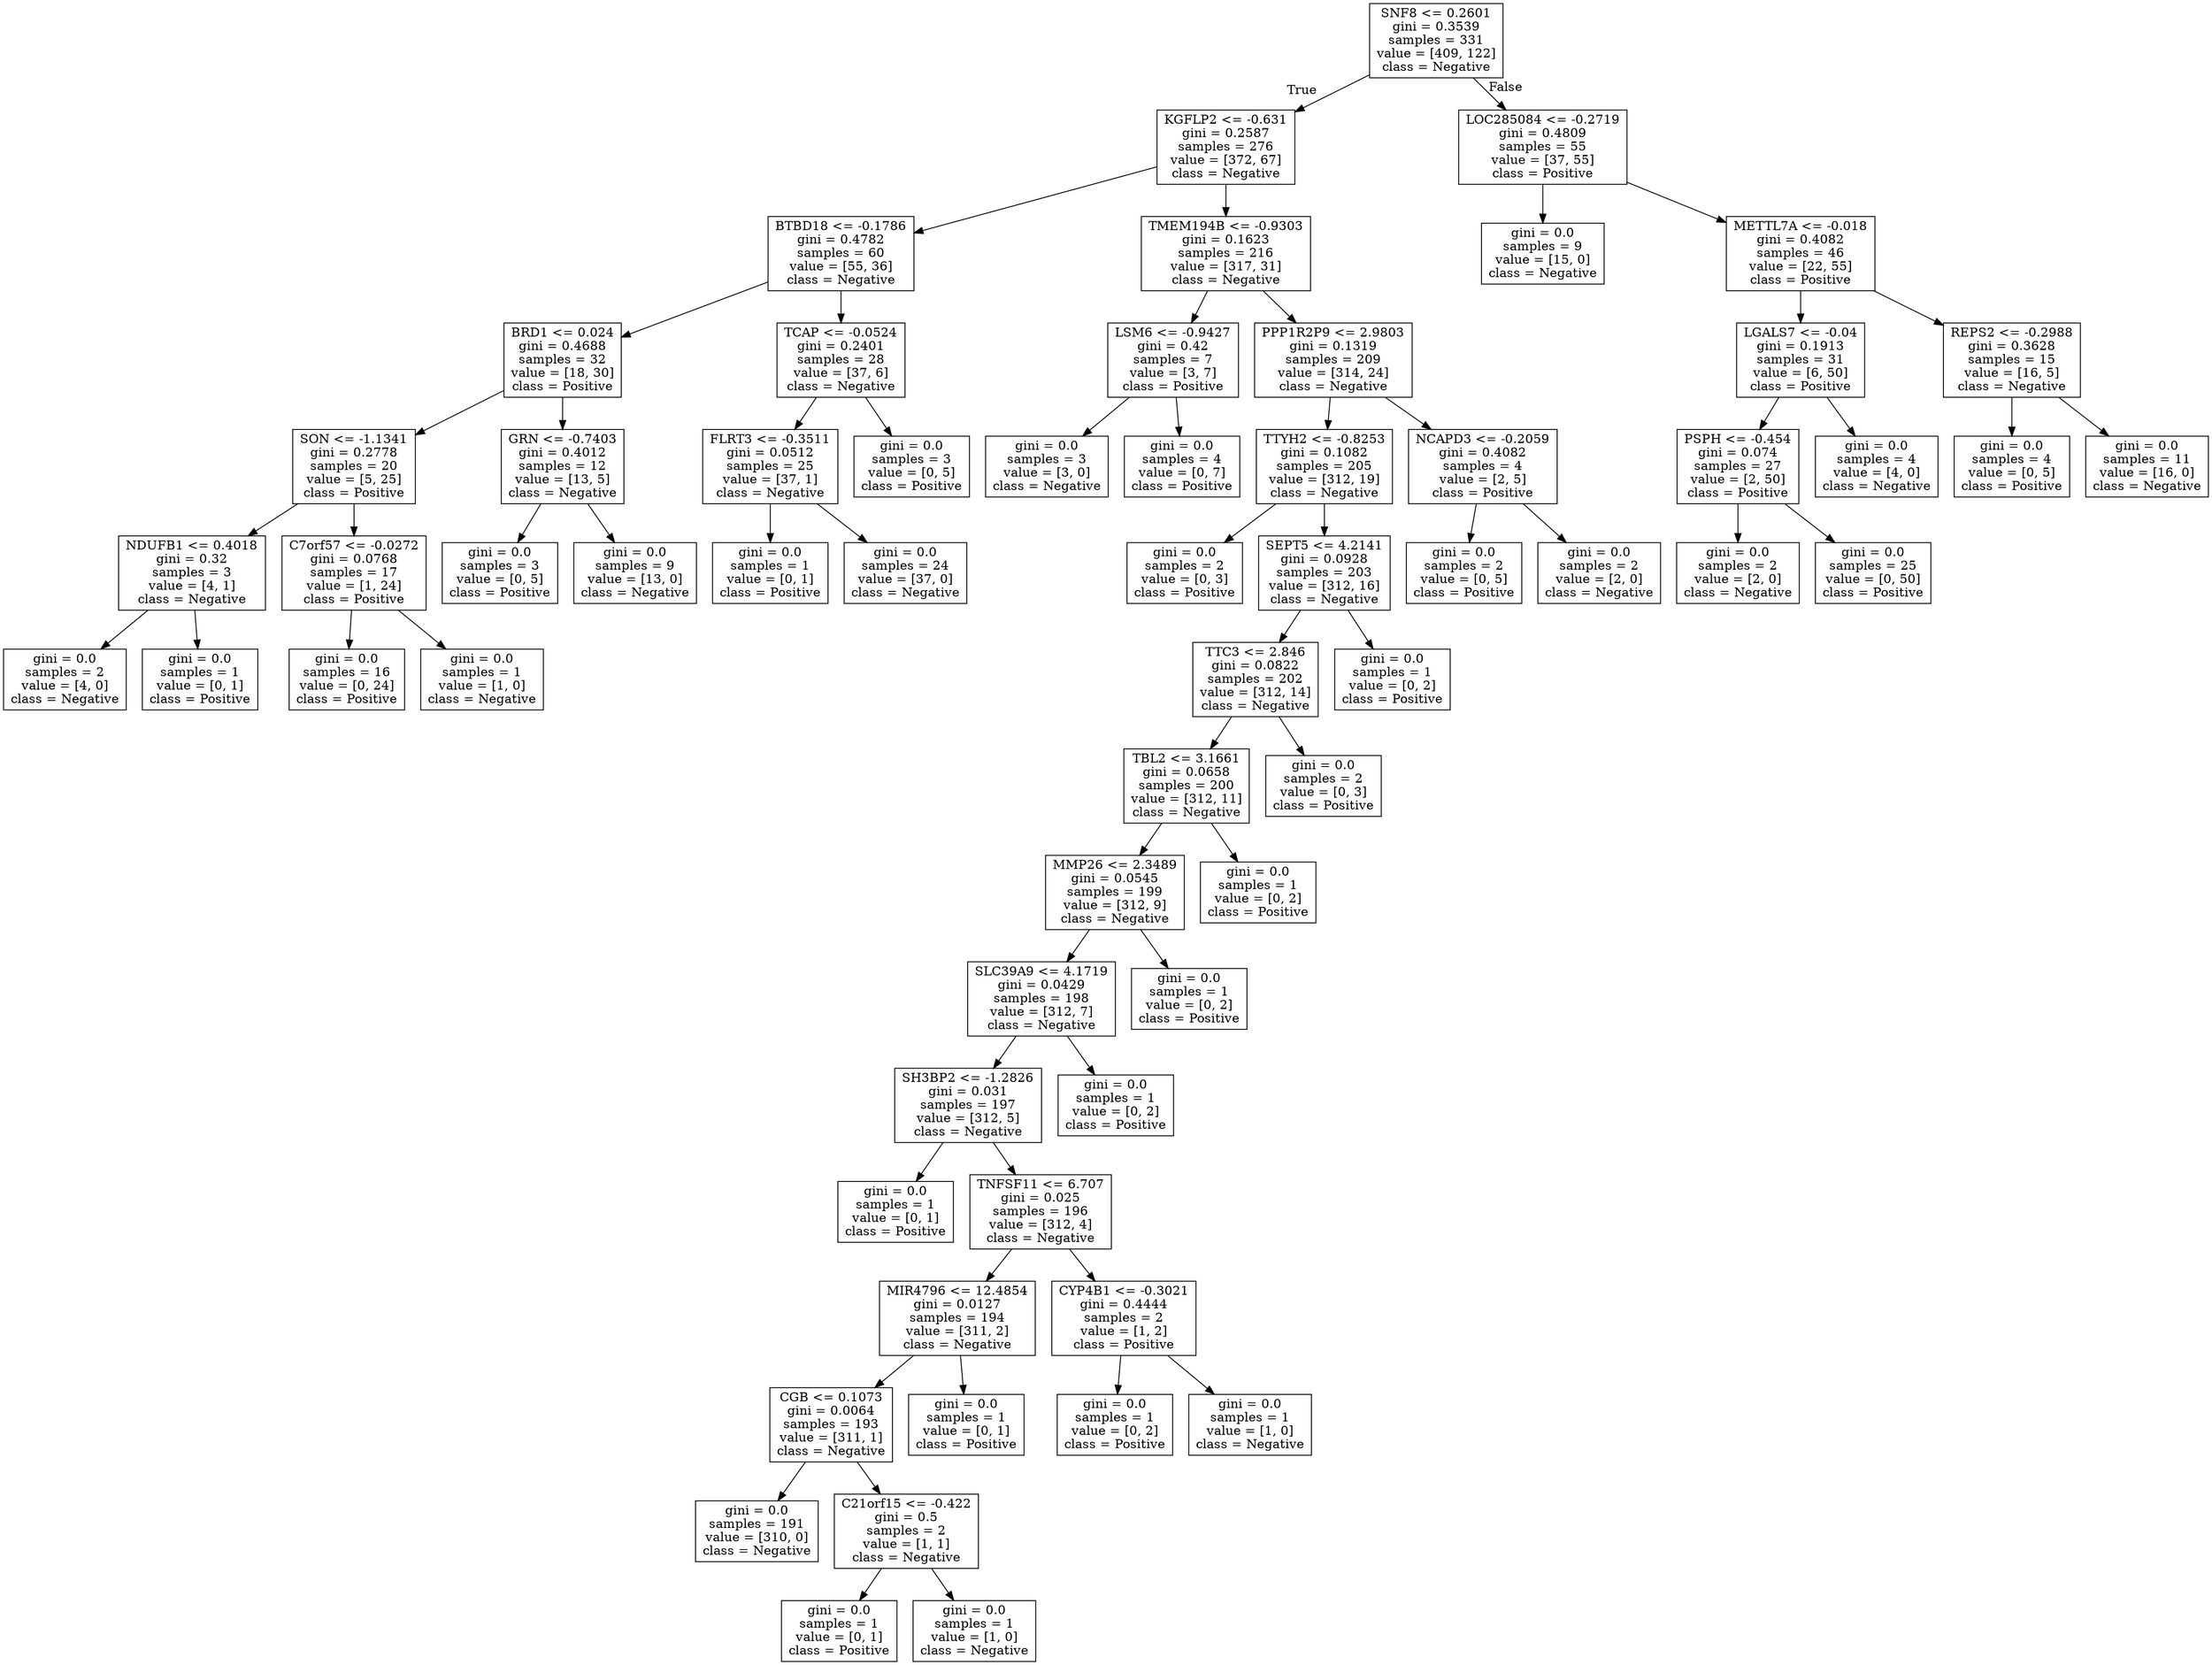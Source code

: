 digraph Tree {
node [shape=box] ;
0 [label="SNF8 <= 0.2601\ngini = 0.3539\nsamples = 331\nvalue = [409, 122]\nclass = Negative"] ;
1 [label="KGFLP2 <= -0.631\ngini = 0.2587\nsamples = 276\nvalue = [372, 67]\nclass = Negative"] ;
0 -> 1 [labeldistance=2.5, labelangle=45, headlabel="True"] ;
2 [label="BTBD18 <= -0.1786\ngini = 0.4782\nsamples = 60\nvalue = [55, 36]\nclass = Negative"] ;
1 -> 2 ;
3 [label="BRD1 <= 0.024\ngini = 0.4688\nsamples = 32\nvalue = [18, 30]\nclass = Positive"] ;
2 -> 3 ;
4 [label="SON <= -1.1341\ngini = 0.2778\nsamples = 20\nvalue = [5, 25]\nclass = Positive"] ;
3 -> 4 ;
5 [label="NDUFB1 <= 0.4018\ngini = 0.32\nsamples = 3\nvalue = [4, 1]\nclass = Negative"] ;
4 -> 5 ;
6 [label="gini = 0.0\nsamples = 2\nvalue = [4, 0]\nclass = Negative"] ;
5 -> 6 ;
7 [label="gini = 0.0\nsamples = 1\nvalue = [0, 1]\nclass = Positive"] ;
5 -> 7 ;
8 [label="C7orf57 <= -0.0272\ngini = 0.0768\nsamples = 17\nvalue = [1, 24]\nclass = Positive"] ;
4 -> 8 ;
9 [label="gini = 0.0\nsamples = 16\nvalue = [0, 24]\nclass = Positive"] ;
8 -> 9 ;
10 [label="gini = 0.0\nsamples = 1\nvalue = [1, 0]\nclass = Negative"] ;
8 -> 10 ;
11 [label="GRN <= -0.7403\ngini = 0.4012\nsamples = 12\nvalue = [13, 5]\nclass = Negative"] ;
3 -> 11 ;
12 [label="gini = 0.0\nsamples = 3\nvalue = [0, 5]\nclass = Positive"] ;
11 -> 12 ;
13 [label="gini = 0.0\nsamples = 9\nvalue = [13, 0]\nclass = Negative"] ;
11 -> 13 ;
14 [label="TCAP <= -0.0524\ngini = 0.2401\nsamples = 28\nvalue = [37, 6]\nclass = Negative"] ;
2 -> 14 ;
15 [label="FLRT3 <= -0.3511\ngini = 0.0512\nsamples = 25\nvalue = [37, 1]\nclass = Negative"] ;
14 -> 15 ;
16 [label="gini = 0.0\nsamples = 1\nvalue = [0, 1]\nclass = Positive"] ;
15 -> 16 ;
17 [label="gini = 0.0\nsamples = 24\nvalue = [37, 0]\nclass = Negative"] ;
15 -> 17 ;
18 [label="gini = 0.0\nsamples = 3\nvalue = [0, 5]\nclass = Positive"] ;
14 -> 18 ;
19 [label="TMEM194B <= -0.9303\ngini = 0.1623\nsamples = 216\nvalue = [317, 31]\nclass = Negative"] ;
1 -> 19 ;
20 [label="LSM6 <= -0.9427\ngini = 0.42\nsamples = 7\nvalue = [3, 7]\nclass = Positive"] ;
19 -> 20 ;
21 [label="gini = 0.0\nsamples = 3\nvalue = [3, 0]\nclass = Negative"] ;
20 -> 21 ;
22 [label="gini = 0.0\nsamples = 4\nvalue = [0, 7]\nclass = Positive"] ;
20 -> 22 ;
23 [label="PPP1R2P9 <= 2.9803\ngini = 0.1319\nsamples = 209\nvalue = [314, 24]\nclass = Negative"] ;
19 -> 23 ;
24 [label="TTYH2 <= -0.8253\ngini = 0.1082\nsamples = 205\nvalue = [312, 19]\nclass = Negative"] ;
23 -> 24 ;
25 [label="gini = 0.0\nsamples = 2\nvalue = [0, 3]\nclass = Positive"] ;
24 -> 25 ;
26 [label="SEPT5 <= 4.2141\ngini = 0.0928\nsamples = 203\nvalue = [312, 16]\nclass = Negative"] ;
24 -> 26 ;
27 [label="TTC3 <= 2.846\ngini = 0.0822\nsamples = 202\nvalue = [312, 14]\nclass = Negative"] ;
26 -> 27 ;
28 [label="TBL2 <= 3.1661\ngini = 0.0658\nsamples = 200\nvalue = [312, 11]\nclass = Negative"] ;
27 -> 28 ;
29 [label="MMP26 <= 2.3489\ngini = 0.0545\nsamples = 199\nvalue = [312, 9]\nclass = Negative"] ;
28 -> 29 ;
30 [label="SLC39A9 <= 4.1719\ngini = 0.0429\nsamples = 198\nvalue = [312, 7]\nclass = Negative"] ;
29 -> 30 ;
31 [label="SH3BP2 <= -1.2826\ngini = 0.031\nsamples = 197\nvalue = [312, 5]\nclass = Negative"] ;
30 -> 31 ;
32 [label="gini = 0.0\nsamples = 1\nvalue = [0, 1]\nclass = Positive"] ;
31 -> 32 ;
33 [label="TNFSF11 <= 6.707\ngini = 0.025\nsamples = 196\nvalue = [312, 4]\nclass = Negative"] ;
31 -> 33 ;
34 [label="MIR4796 <= 12.4854\ngini = 0.0127\nsamples = 194\nvalue = [311, 2]\nclass = Negative"] ;
33 -> 34 ;
35 [label="CGB <= 0.1073\ngini = 0.0064\nsamples = 193\nvalue = [311, 1]\nclass = Negative"] ;
34 -> 35 ;
36 [label="gini = 0.0\nsamples = 191\nvalue = [310, 0]\nclass = Negative"] ;
35 -> 36 ;
37 [label="C21orf15 <= -0.422\ngini = 0.5\nsamples = 2\nvalue = [1, 1]\nclass = Negative"] ;
35 -> 37 ;
38 [label="gini = 0.0\nsamples = 1\nvalue = [0, 1]\nclass = Positive"] ;
37 -> 38 ;
39 [label="gini = 0.0\nsamples = 1\nvalue = [1, 0]\nclass = Negative"] ;
37 -> 39 ;
40 [label="gini = 0.0\nsamples = 1\nvalue = [0, 1]\nclass = Positive"] ;
34 -> 40 ;
41 [label="CYP4B1 <= -0.3021\ngini = 0.4444\nsamples = 2\nvalue = [1, 2]\nclass = Positive"] ;
33 -> 41 ;
42 [label="gini = 0.0\nsamples = 1\nvalue = [0, 2]\nclass = Positive"] ;
41 -> 42 ;
43 [label="gini = 0.0\nsamples = 1\nvalue = [1, 0]\nclass = Negative"] ;
41 -> 43 ;
44 [label="gini = 0.0\nsamples = 1\nvalue = [0, 2]\nclass = Positive"] ;
30 -> 44 ;
45 [label="gini = 0.0\nsamples = 1\nvalue = [0, 2]\nclass = Positive"] ;
29 -> 45 ;
46 [label="gini = 0.0\nsamples = 1\nvalue = [0, 2]\nclass = Positive"] ;
28 -> 46 ;
47 [label="gini = 0.0\nsamples = 2\nvalue = [0, 3]\nclass = Positive"] ;
27 -> 47 ;
48 [label="gini = 0.0\nsamples = 1\nvalue = [0, 2]\nclass = Positive"] ;
26 -> 48 ;
49 [label="NCAPD3 <= -0.2059\ngini = 0.4082\nsamples = 4\nvalue = [2, 5]\nclass = Positive"] ;
23 -> 49 ;
50 [label="gini = 0.0\nsamples = 2\nvalue = [0, 5]\nclass = Positive"] ;
49 -> 50 ;
51 [label="gini = 0.0\nsamples = 2\nvalue = [2, 0]\nclass = Negative"] ;
49 -> 51 ;
52 [label="LOC285084 <= -0.2719\ngini = 0.4809\nsamples = 55\nvalue = [37, 55]\nclass = Positive"] ;
0 -> 52 [labeldistance=2.5, labelangle=-45, headlabel="False"] ;
53 [label="gini = 0.0\nsamples = 9\nvalue = [15, 0]\nclass = Negative"] ;
52 -> 53 ;
54 [label="METTL7A <= -0.018\ngini = 0.4082\nsamples = 46\nvalue = [22, 55]\nclass = Positive"] ;
52 -> 54 ;
55 [label="LGALS7 <= -0.04\ngini = 0.1913\nsamples = 31\nvalue = [6, 50]\nclass = Positive"] ;
54 -> 55 ;
56 [label="PSPH <= -0.454\ngini = 0.074\nsamples = 27\nvalue = [2, 50]\nclass = Positive"] ;
55 -> 56 ;
57 [label="gini = 0.0\nsamples = 2\nvalue = [2, 0]\nclass = Negative"] ;
56 -> 57 ;
58 [label="gini = 0.0\nsamples = 25\nvalue = [0, 50]\nclass = Positive"] ;
56 -> 58 ;
59 [label="gini = 0.0\nsamples = 4\nvalue = [4, 0]\nclass = Negative"] ;
55 -> 59 ;
60 [label="REPS2 <= -0.2988\ngini = 0.3628\nsamples = 15\nvalue = [16, 5]\nclass = Negative"] ;
54 -> 60 ;
61 [label="gini = 0.0\nsamples = 4\nvalue = [0, 5]\nclass = Positive"] ;
60 -> 61 ;
62 [label="gini = 0.0\nsamples = 11\nvalue = [16, 0]\nclass = Negative"] ;
60 -> 62 ;
}
